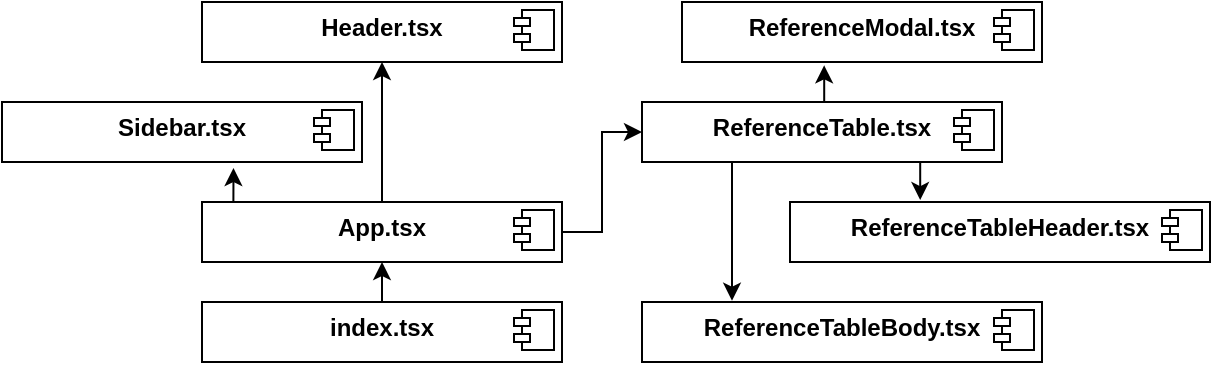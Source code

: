 <mxfile version="27.2.0">
  <diagram id="C5RBs43oDa-KdzZeNtuy" name="Page-1">
    <mxGraphModel dx="192" dy="133" grid="1" gridSize="10" guides="1" tooltips="1" connect="1" arrows="1" fold="1" page="1" pageScale="1" pageWidth="827" pageHeight="1169" math="0" shadow="0">
      <root>
        <mxCell id="WIyWlLk6GJQsqaUBKTNV-0" />
        <mxCell id="WIyWlLk6GJQsqaUBKTNV-1" parent="WIyWlLk6GJQsqaUBKTNV-0" />
        <mxCell id="d9W-L6Q-ZQC9XLbqDMDk-25" value="&lt;p style=&quot;margin:0px;margin-top:6px;text-align:center;&quot;&gt;&lt;b&gt;ReferenceTableBody.tsx&lt;/b&gt;&lt;/p&gt;" style="align=left;overflow=fill;html=1;dropTarget=0;whiteSpace=wrap;" parent="WIyWlLk6GJQsqaUBKTNV-1" vertex="1">
          <mxGeometry x="340" y="350" width="200" height="30" as="geometry" />
        </mxCell>
        <mxCell id="d9W-L6Q-ZQC9XLbqDMDk-26" value="" style="shape=component;jettyWidth=8;jettyHeight=4;" parent="d9W-L6Q-ZQC9XLbqDMDk-25" vertex="1">
          <mxGeometry x="1" width="20" height="20" relative="1" as="geometry">
            <mxPoint x="-24" y="4" as="offset" />
          </mxGeometry>
        </mxCell>
        <mxCell id="d9W-L6Q-ZQC9XLbqDMDk-27" value="&lt;p style=&quot;margin:0px;margin-top:6px;text-align:center;&quot;&gt;&lt;b&gt;ReferenceTableHeader.tsx&lt;/b&gt;&lt;/p&gt;" style="align=left;overflow=fill;html=1;dropTarget=0;whiteSpace=wrap;" parent="WIyWlLk6GJQsqaUBKTNV-1" vertex="1">
          <mxGeometry x="414" y="300" width="210" height="30" as="geometry" />
        </mxCell>
        <mxCell id="d9W-L6Q-ZQC9XLbqDMDk-28" value="" style="shape=component;jettyWidth=8;jettyHeight=4;" parent="d9W-L6Q-ZQC9XLbqDMDk-27" vertex="1">
          <mxGeometry x="1" width="20" height="20" relative="1" as="geometry">
            <mxPoint x="-24" y="4" as="offset" />
          </mxGeometry>
        </mxCell>
        <mxCell id="d9W-L6Q-ZQC9XLbqDMDk-29" value="&lt;p style=&quot;margin:0px;margin-top:6px;text-align:center;&quot;&gt;&lt;b&gt;Sidebar.tsx&lt;/b&gt;&lt;/p&gt;&lt;p style=&quot;margin:0px;margin-top:6px;text-align:center;&quot;&gt;&lt;b&gt;&lt;br&gt;&lt;/b&gt;&lt;/p&gt;" style="align=left;overflow=fill;html=1;dropTarget=0;whiteSpace=wrap;" parent="WIyWlLk6GJQsqaUBKTNV-1" vertex="1">
          <mxGeometry x="20" y="250" width="180" height="30" as="geometry" />
        </mxCell>
        <mxCell id="d9W-L6Q-ZQC9XLbqDMDk-30" value="" style="shape=component;jettyWidth=8;jettyHeight=4;" parent="d9W-L6Q-ZQC9XLbqDMDk-29" vertex="1">
          <mxGeometry x="1" width="20" height="20" relative="1" as="geometry">
            <mxPoint x="-24" y="4" as="offset" />
          </mxGeometry>
        </mxCell>
        <mxCell id="d9W-L6Q-ZQC9XLbqDMDk-31" value="&lt;p style=&quot;margin:0px;margin-top:6px;text-align:center;&quot;&gt;&lt;b&gt;ReferenceTable.tsx&lt;/b&gt;&lt;/p&gt;" style="align=left;overflow=fill;html=1;dropTarget=0;whiteSpace=wrap;" parent="WIyWlLk6GJQsqaUBKTNV-1" vertex="1">
          <mxGeometry x="340" y="250" width="180" height="30" as="geometry" />
        </mxCell>
        <mxCell id="d9W-L6Q-ZQC9XLbqDMDk-32" value="" style="shape=component;jettyWidth=8;jettyHeight=4;" parent="d9W-L6Q-ZQC9XLbqDMDk-31" vertex="1">
          <mxGeometry x="1" width="20" height="20" relative="1" as="geometry">
            <mxPoint x="-24" y="4" as="offset" />
          </mxGeometry>
        </mxCell>
        <mxCell id="d9W-L6Q-ZQC9XLbqDMDk-33" value="&lt;p style=&quot;margin:0px;margin-top:6px;text-align:center;&quot;&gt;&lt;b&gt;Header.tsx&lt;/b&gt;&lt;/p&gt;" style="align=left;overflow=fill;html=1;dropTarget=0;whiteSpace=wrap;" parent="WIyWlLk6GJQsqaUBKTNV-1" vertex="1">
          <mxGeometry x="120" y="200" width="180" height="30" as="geometry" />
        </mxCell>
        <mxCell id="d9W-L6Q-ZQC9XLbqDMDk-34" value="" style="shape=component;jettyWidth=8;jettyHeight=4;" parent="d9W-L6Q-ZQC9XLbqDMDk-33" vertex="1">
          <mxGeometry x="1" width="20" height="20" relative="1" as="geometry">
            <mxPoint x="-24" y="4" as="offset" />
          </mxGeometry>
        </mxCell>
        <mxCell id="d9W-L6Q-ZQC9XLbqDMDk-44" style="edgeStyle=orthogonalEdgeStyle;rounded=0;orthogonalLoop=1;jettySize=auto;html=1;exitX=0.5;exitY=0;exitDx=0;exitDy=0;entryX=0.5;entryY=1;entryDx=0;entryDy=0;" parent="WIyWlLk6GJQsqaUBKTNV-1" source="d9W-L6Q-ZQC9XLbqDMDk-35" target="d9W-L6Q-ZQC9XLbqDMDk-33" edge="1">
          <mxGeometry relative="1" as="geometry" />
        </mxCell>
        <mxCell id="d9W-L6Q-ZQC9XLbqDMDk-50" style="edgeStyle=orthogonalEdgeStyle;rounded=0;orthogonalLoop=1;jettySize=auto;html=1;exitX=1;exitY=0.5;exitDx=0;exitDy=0;entryX=0;entryY=0.5;entryDx=0;entryDy=0;" parent="WIyWlLk6GJQsqaUBKTNV-1" source="d9W-L6Q-ZQC9XLbqDMDk-35" target="d9W-L6Q-ZQC9XLbqDMDk-31" edge="1">
          <mxGeometry relative="1" as="geometry" />
        </mxCell>
        <mxCell id="d9W-L6Q-ZQC9XLbqDMDk-35" value="&lt;p style=&quot;margin:0px;margin-top:6px;text-align:center;&quot;&gt;&lt;b&gt;App.tsx&lt;/b&gt;&lt;/p&gt;&lt;p style=&quot;margin:0px;margin-top:6px;text-align:center;&quot;&gt;&lt;b&gt;&lt;br&gt;&lt;/b&gt;&lt;/p&gt;" style="align=left;overflow=fill;html=1;dropTarget=0;whiteSpace=wrap;" parent="WIyWlLk6GJQsqaUBKTNV-1" vertex="1">
          <mxGeometry x="120" y="300" width="180" height="30" as="geometry" />
        </mxCell>
        <mxCell id="d9W-L6Q-ZQC9XLbqDMDk-36" value="" style="shape=component;jettyWidth=8;jettyHeight=4;" parent="d9W-L6Q-ZQC9XLbqDMDk-35" vertex="1">
          <mxGeometry x="1" width="20" height="20" relative="1" as="geometry">
            <mxPoint x="-24" y="4" as="offset" />
          </mxGeometry>
        </mxCell>
        <mxCell id="d9W-L6Q-ZQC9XLbqDMDk-42" style="edgeStyle=orthogonalEdgeStyle;rounded=0;orthogonalLoop=1;jettySize=auto;html=1;exitX=0.5;exitY=0;exitDx=0;exitDy=0;entryX=0.5;entryY=1;entryDx=0;entryDy=0;" parent="WIyWlLk6GJQsqaUBKTNV-1" source="d9W-L6Q-ZQC9XLbqDMDk-37" target="d9W-L6Q-ZQC9XLbqDMDk-35" edge="1">
          <mxGeometry relative="1" as="geometry" />
        </mxCell>
        <mxCell id="d9W-L6Q-ZQC9XLbqDMDk-37" value="&lt;p style=&quot;margin:0px;margin-top:6px;text-align:center;&quot;&gt;&lt;b&gt;index.tsx&lt;/b&gt;&lt;/p&gt;&lt;p style=&quot;margin:0px;margin-top:6px;text-align:center;&quot;&gt;&lt;b&gt;&lt;br&gt;&lt;/b&gt;&lt;/p&gt;" style="align=left;overflow=fill;html=1;dropTarget=0;whiteSpace=wrap;" parent="WIyWlLk6GJQsqaUBKTNV-1" vertex="1">
          <mxGeometry x="120" y="350" width="180" height="30" as="geometry" />
        </mxCell>
        <mxCell id="d9W-L6Q-ZQC9XLbqDMDk-38" value="" style="shape=component;jettyWidth=8;jettyHeight=4;" parent="d9W-L6Q-ZQC9XLbqDMDk-37" vertex="1">
          <mxGeometry x="1" width="20" height="20" relative="1" as="geometry">
            <mxPoint x="-24" y="4" as="offset" />
          </mxGeometry>
        </mxCell>
        <mxCell id="d9W-L6Q-ZQC9XLbqDMDk-39" value="&lt;p style=&quot;margin:0px;margin-top:6px;text-align:center;&quot;&gt;&lt;b&gt;ReferenceModal.tsx&lt;/b&gt;&lt;/p&gt;" style="align=left;overflow=fill;html=1;dropTarget=0;whiteSpace=wrap;" parent="WIyWlLk6GJQsqaUBKTNV-1" vertex="1">
          <mxGeometry x="360" y="200" width="180" height="30" as="geometry" />
        </mxCell>
        <mxCell id="d9W-L6Q-ZQC9XLbqDMDk-40" value="" style="shape=component;jettyWidth=8;jettyHeight=4;" parent="d9W-L6Q-ZQC9XLbqDMDk-39" vertex="1">
          <mxGeometry x="1" width="20" height="20" relative="1" as="geometry">
            <mxPoint x="-24" y="4" as="offset" />
          </mxGeometry>
        </mxCell>
        <mxCell id="d9W-L6Q-ZQC9XLbqDMDk-43" style="edgeStyle=orthogonalEdgeStyle;rounded=0;orthogonalLoop=1;jettySize=auto;html=1;exitX=0.25;exitY=0;exitDx=0;exitDy=0;entryX=0.643;entryY=1.1;entryDx=0;entryDy=0;entryPerimeter=0;" parent="WIyWlLk6GJQsqaUBKTNV-1" source="d9W-L6Q-ZQC9XLbqDMDk-35" target="d9W-L6Q-ZQC9XLbqDMDk-29" edge="1">
          <mxGeometry relative="1" as="geometry" />
        </mxCell>
        <mxCell id="d9W-L6Q-ZQC9XLbqDMDk-47" style="edgeStyle=orthogonalEdgeStyle;rounded=0;orthogonalLoop=1;jettySize=auto;html=1;exitX=0.75;exitY=1;exitDx=0;exitDy=0;entryX=0.31;entryY=-0.033;entryDx=0;entryDy=0;entryPerimeter=0;" parent="WIyWlLk6GJQsqaUBKTNV-1" source="d9W-L6Q-ZQC9XLbqDMDk-31" target="d9W-L6Q-ZQC9XLbqDMDk-27" edge="1">
          <mxGeometry relative="1" as="geometry" />
        </mxCell>
        <mxCell id="d9W-L6Q-ZQC9XLbqDMDk-49" style="edgeStyle=orthogonalEdgeStyle;rounded=0;orthogonalLoop=1;jettySize=auto;html=1;exitX=0.5;exitY=0;exitDx=0;exitDy=0;entryX=0.395;entryY=1.056;entryDx=0;entryDy=0;entryPerimeter=0;" parent="WIyWlLk6GJQsqaUBKTNV-1" source="d9W-L6Q-ZQC9XLbqDMDk-31" target="d9W-L6Q-ZQC9XLbqDMDk-39" edge="1">
          <mxGeometry relative="1" as="geometry" />
        </mxCell>
        <mxCell id="hJB5Gej0mAbHm2puLgCp-0" style="edgeStyle=orthogonalEdgeStyle;rounded=0;orthogonalLoop=1;jettySize=auto;html=1;exitX=0.25;exitY=1;exitDx=0;exitDy=0;entryX=0.225;entryY=-0.021;entryDx=0;entryDy=0;entryPerimeter=0;" edge="1" parent="WIyWlLk6GJQsqaUBKTNV-1" source="d9W-L6Q-ZQC9XLbqDMDk-31" target="d9W-L6Q-ZQC9XLbqDMDk-25">
          <mxGeometry relative="1" as="geometry" />
        </mxCell>
      </root>
    </mxGraphModel>
  </diagram>
</mxfile>

